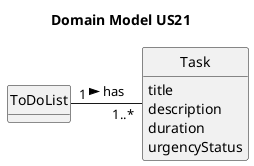 @startuml
skinparam monochrome true
skinparam packageStyle rectangle
skinparam shadowing false

'left to right direction

title Domain Model US21

skinparam classAttributeIconSize 0

hide circle
hide methods


class Task {
    title
    description
    duration
    urgencyStatus

}

class ToDoList {

}

ToDoList "1" -"1..*" Task: has >
@enduml